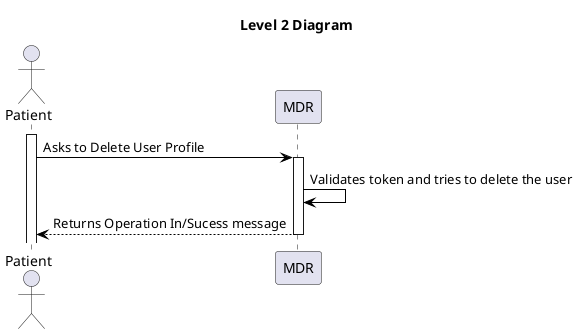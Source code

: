 @startuml level_2

title Level 2 Diagram

hide empty members
'skinparam Linetype ortho

skinparam class {
    BackgroundColor<<valueObject>> #D6EAF8
    BackgroundColor<<root>> #FDEBD0
    BackgroundColor<<service>> #D1F2EB
    BackgroundColor #FEF9E7
    ArrowColor Black
}

skinparam package {
    BackgroundColor #EBF5FB
}

actor Patient as P
participant "MDR" as Backoffice

activate P
P -> Backoffice: Asks to Delete User Profile
activate Backoffice
Backoffice -> Backoffice: Validates token and tries to delete the user
Backoffice --> P: Returns Operation In/Sucess message
deactivate Backoffice

@enduml